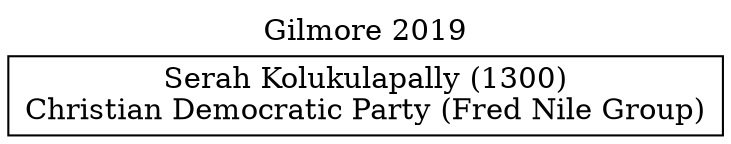 // House preference flow
digraph "Serah Kolukulapally (1300)_Gilmore_2019" {
	graph [label="Gilmore 2019" labelloc=t mclimit=10]
	node [shape=box]
	"Serah Kolukulapally (1300)" [label="Serah Kolukulapally (1300)
Christian Democratic Party (Fred Nile Group)"]
}
